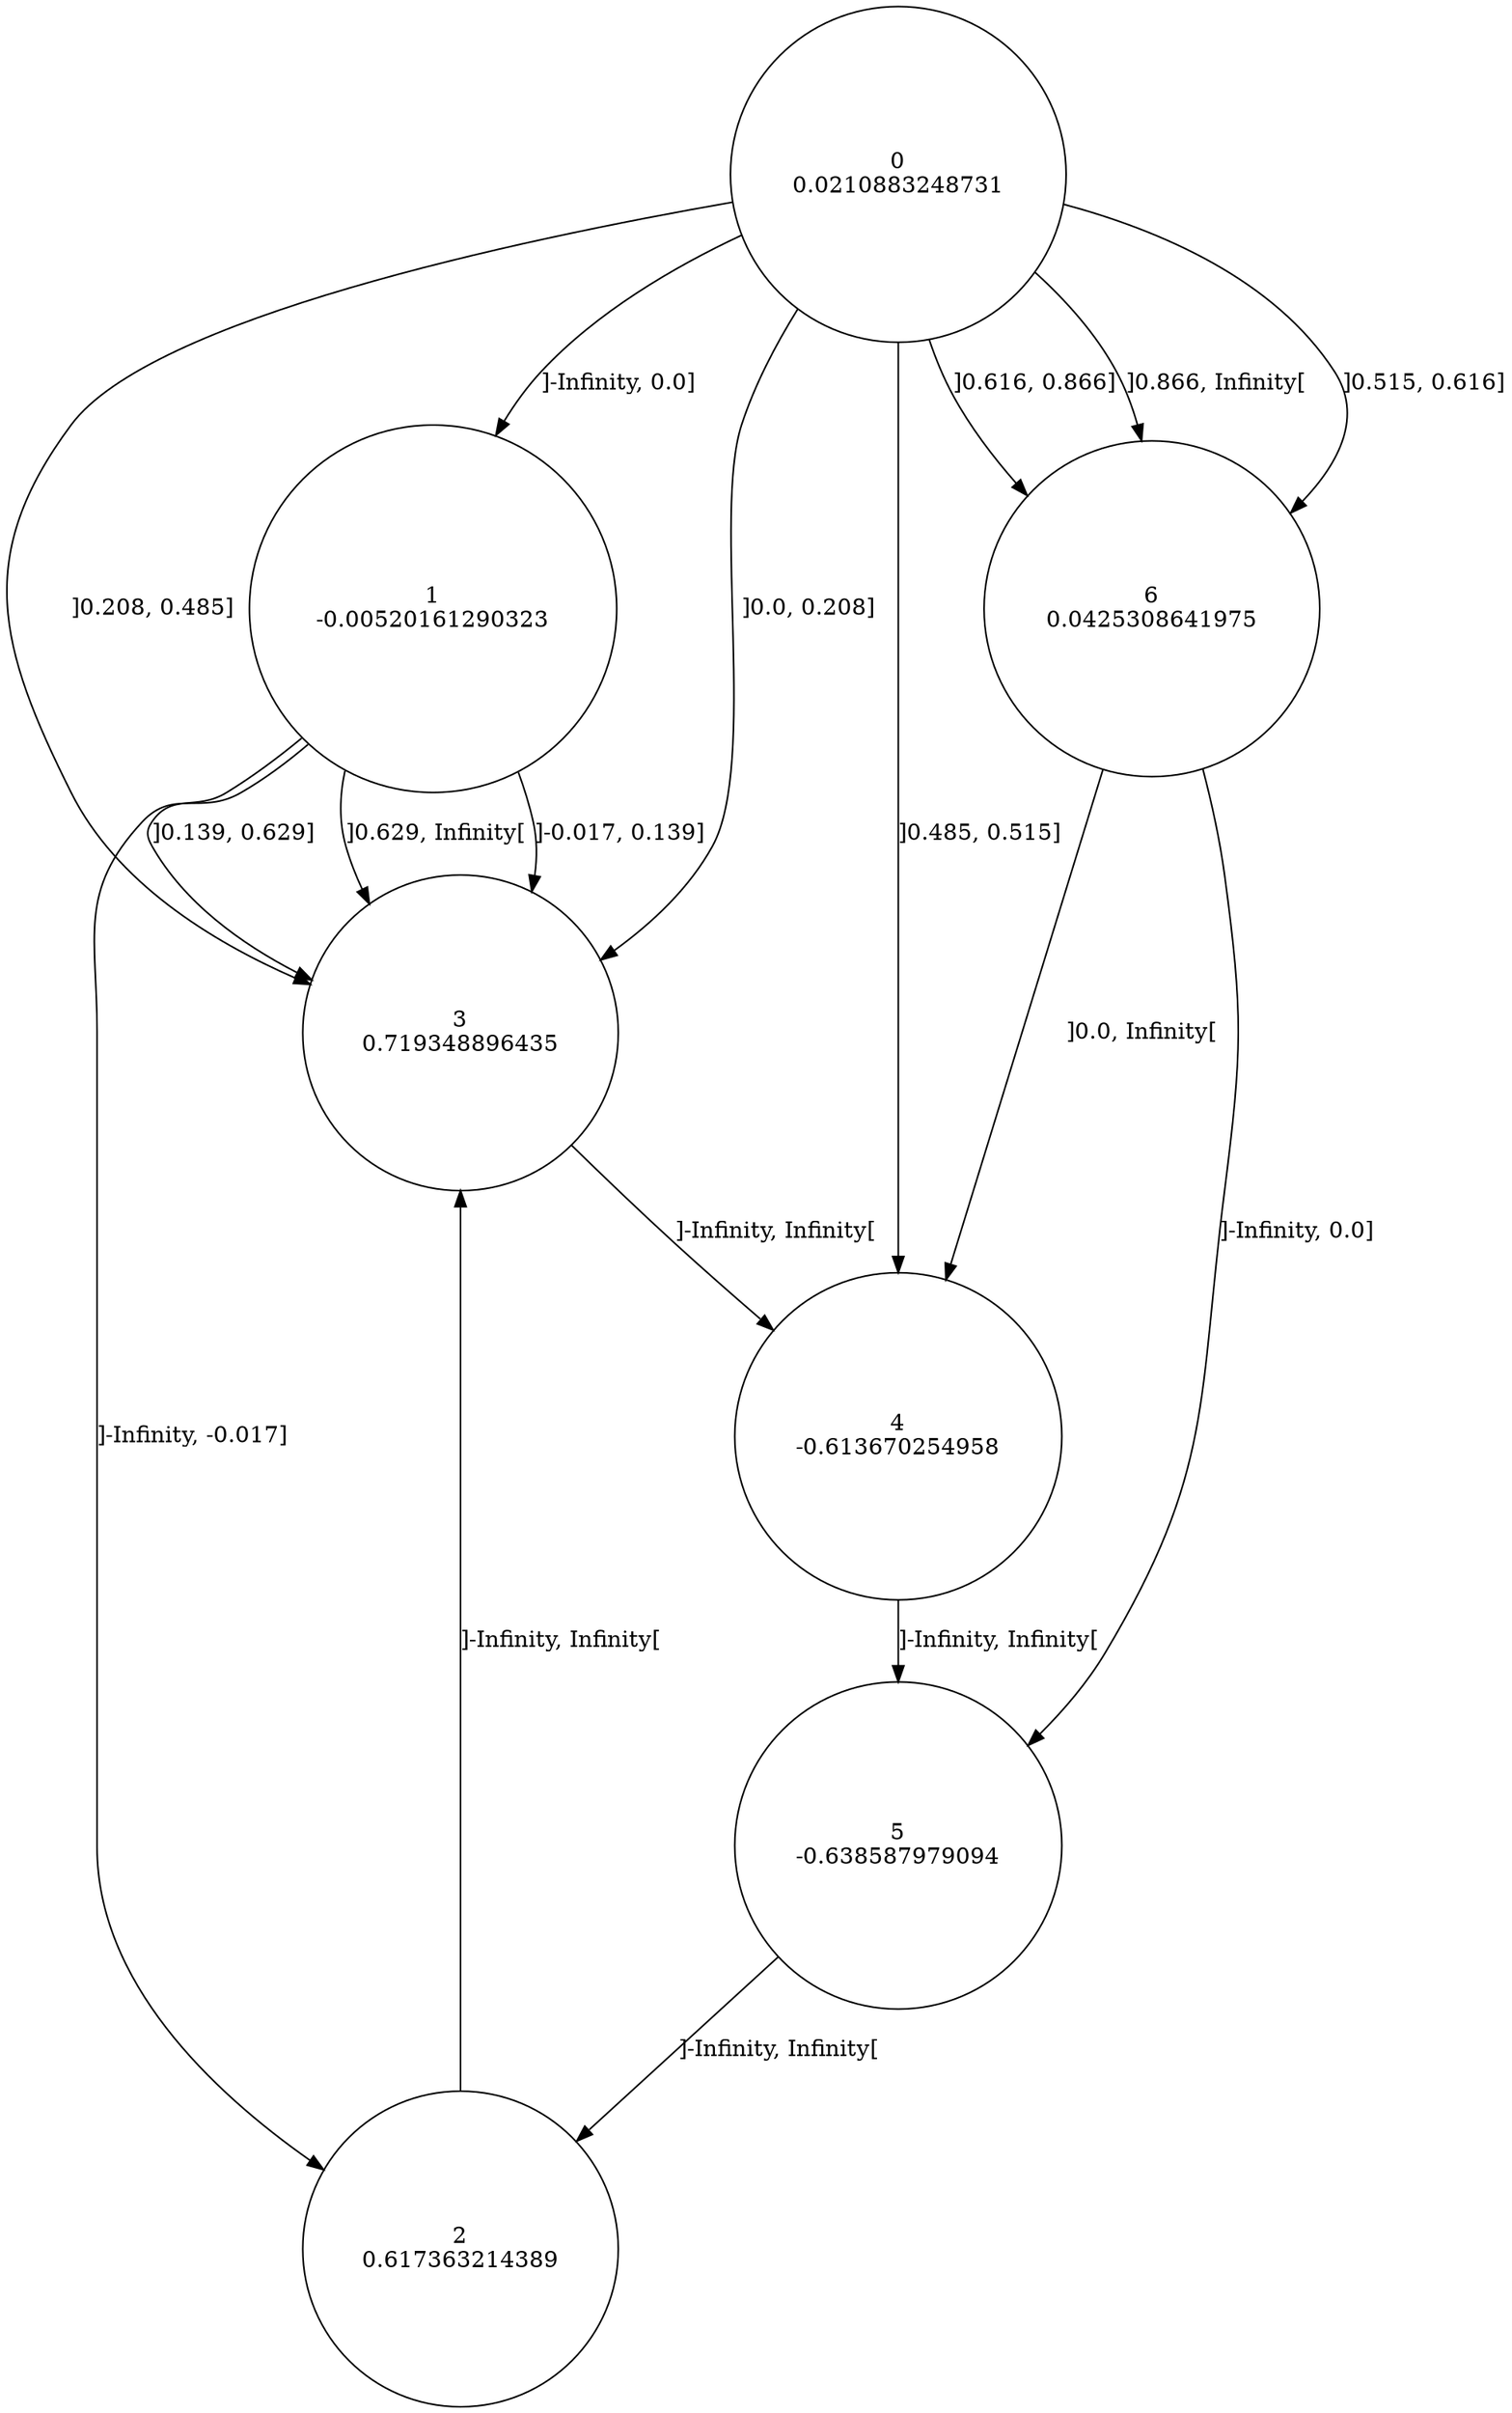 digraph a {
0 [shape=circle, label="0\n0.0210883248731"];
	0 -> 1 [label="]-Infinity, 0.0]"];
	0 -> 3 [label="]0.0, 0.208]"];
	0 -> 3 [label="]0.208, 0.485]"];
	0 -> 4 [label="]0.485, 0.515]"];
	0 -> 6 [label="]0.515, 0.616]"];
	0 -> 6 [label="]0.616, 0.866]"];
	0 -> 6 [label="]0.866, Infinity["];
1 [shape=circle, label="1\n-0.00520161290323"];
	1 -> 2 [label="]-Infinity, -0.017]"];
	1 -> 3 [label="]-0.017, 0.139]"];
	1 -> 3 [label="]0.139, 0.629]"];
	1 -> 3 [label="]0.629, Infinity["];
2 [shape=circle, label="2\n0.617363214389"];
	2 -> 3 [label="]-Infinity, Infinity["];
3 [shape=circle, label="3\n0.719348896435"];
	3 -> 4 [label="]-Infinity, Infinity["];
4 [shape=circle, label="4\n-0.613670254958"];
	4 -> 5 [label="]-Infinity, Infinity["];
5 [shape=circle, label="5\n-0.638587979094"];
	5 -> 2 [label="]-Infinity, Infinity["];
6 [shape=circle, label="6\n0.0425308641975"];
	6 -> 5 [label="]-Infinity, 0.0]"];
	6 -> 4 [label="]0.0, Infinity["];
}